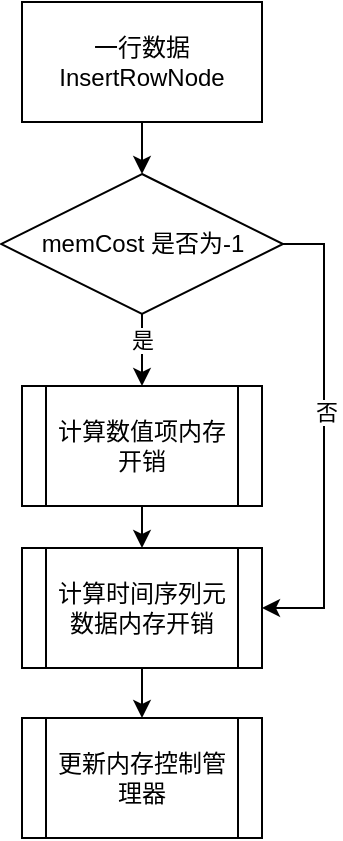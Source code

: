 <mxfile version="23.1.5" type="device">
  <diagram name="第 1 页" id="eaAQ4k371n0inr-MydXo">
    <mxGraphModel dx="1114" dy="854" grid="0" gridSize="10" guides="1" tooltips="1" connect="1" arrows="1" fold="1" page="1" pageScale="1" pageWidth="827" pageHeight="1169" math="0" shadow="0">
      <root>
        <mxCell id="0" />
        <mxCell id="1" parent="0" />
        <mxCell id="IuXMKf-ZTQkFYHS39A8S-4" style="edgeStyle=orthogonalEdgeStyle;rounded=0;orthogonalLoop=1;jettySize=auto;html=1;entryX=0.5;entryY=0;entryDx=0;entryDy=0;" edge="1" parent="1" source="IuXMKf-ZTQkFYHS39A8S-1" target="IuXMKf-ZTQkFYHS39A8S-3">
          <mxGeometry relative="1" as="geometry" />
        </mxCell>
        <mxCell id="IuXMKf-ZTQkFYHS39A8S-1" value="一行数据&lt;br&gt;InsertRowNode" style="rounded=0;whiteSpace=wrap;html=1;" vertex="1" parent="1">
          <mxGeometry x="341" y="190" width="120" height="60" as="geometry" />
        </mxCell>
        <mxCell id="IuXMKf-ZTQkFYHS39A8S-8" style="edgeStyle=orthogonalEdgeStyle;rounded=0;orthogonalLoop=1;jettySize=auto;html=1;entryX=0.5;entryY=0;entryDx=0;entryDy=0;" edge="1" parent="1" source="IuXMKf-ZTQkFYHS39A8S-3" target="IuXMKf-ZTQkFYHS39A8S-5">
          <mxGeometry relative="1" as="geometry" />
        </mxCell>
        <mxCell id="IuXMKf-ZTQkFYHS39A8S-9" value="是" style="edgeLabel;html=1;align=center;verticalAlign=middle;resizable=0;points=[];" vertex="1" connectable="0" parent="IuXMKf-ZTQkFYHS39A8S-8">
          <mxGeometry x="-0.107" relative="1" as="geometry">
            <mxPoint y="-7" as="offset" />
          </mxGeometry>
        </mxCell>
        <mxCell id="IuXMKf-ZTQkFYHS39A8S-12" style="edgeStyle=orthogonalEdgeStyle;rounded=0;orthogonalLoop=1;jettySize=auto;html=1;entryX=1;entryY=0.5;entryDx=0;entryDy=0;" edge="1" parent="1" source="IuXMKf-ZTQkFYHS39A8S-3" target="IuXMKf-ZTQkFYHS39A8S-6">
          <mxGeometry relative="1" as="geometry">
            <Array as="points">
              <mxPoint x="492" y="311" />
              <mxPoint x="492" y="493" />
            </Array>
          </mxGeometry>
        </mxCell>
        <mxCell id="IuXMKf-ZTQkFYHS39A8S-15" value="否" style="edgeLabel;html=1;align=center;verticalAlign=middle;resizable=0;points=[];" vertex="1" connectable="0" parent="IuXMKf-ZTQkFYHS39A8S-12">
          <mxGeometry x="-0.104" y="1" relative="1" as="geometry">
            <mxPoint as="offset" />
          </mxGeometry>
        </mxCell>
        <mxCell id="IuXMKf-ZTQkFYHS39A8S-3" value="memCost 是否为-1" style="rhombus;whiteSpace=wrap;html=1;" vertex="1" parent="1">
          <mxGeometry x="330.5" y="276" width="141" height="70" as="geometry" />
        </mxCell>
        <mxCell id="IuXMKf-ZTQkFYHS39A8S-13" style="edgeStyle=orthogonalEdgeStyle;rounded=0;orthogonalLoop=1;jettySize=auto;html=1;entryX=0.5;entryY=0;entryDx=0;entryDy=0;" edge="1" parent="1" source="IuXMKf-ZTQkFYHS39A8S-5" target="IuXMKf-ZTQkFYHS39A8S-6">
          <mxGeometry relative="1" as="geometry" />
        </mxCell>
        <mxCell id="IuXMKf-ZTQkFYHS39A8S-5" value="计算数值项内存开销" style="shape=process;whiteSpace=wrap;html=1;backgroundOutline=1;" vertex="1" parent="1">
          <mxGeometry x="341" y="382" width="120" height="60" as="geometry" />
        </mxCell>
        <mxCell id="IuXMKf-ZTQkFYHS39A8S-14" style="edgeStyle=orthogonalEdgeStyle;rounded=0;orthogonalLoop=1;jettySize=auto;html=1;entryX=0.5;entryY=0;entryDx=0;entryDy=0;" edge="1" parent="1" source="IuXMKf-ZTQkFYHS39A8S-6" target="IuXMKf-ZTQkFYHS39A8S-7">
          <mxGeometry relative="1" as="geometry" />
        </mxCell>
        <mxCell id="IuXMKf-ZTQkFYHS39A8S-6" value="计算时间序列元数据内存开销" style="shape=process;whiteSpace=wrap;html=1;backgroundOutline=1;" vertex="1" parent="1">
          <mxGeometry x="341" y="463" width="120" height="60" as="geometry" />
        </mxCell>
        <mxCell id="IuXMKf-ZTQkFYHS39A8S-7" value="更新内存控制管理器" style="shape=process;whiteSpace=wrap;html=1;backgroundOutline=1;" vertex="1" parent="1">
          <mxGeometry x="341" y="548" width="120" height="60" as="geometry" />
        </mxCell>
      </root>
    </mxGraphModel>
  </diagram>
</mxfile>
